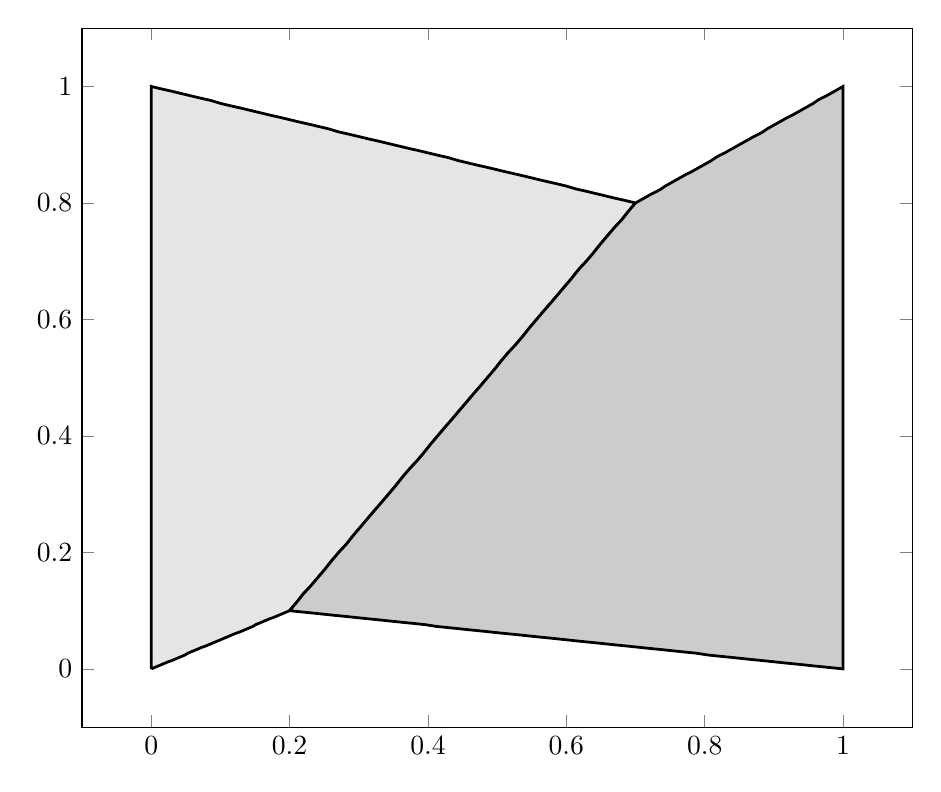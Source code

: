 \begin{tikzpicture}%
\begin{axis}[width=1\textwidth]%
\addplot[fill=gray!20,line width=1pt] coordinates {%
(0.0,0.0)%
(0.0,0.02)%
(0.0,0.041)%
(0.0,0.061)%
(0.0,0.082)%
(0.0,0.102)%
(0.0,0.122)%
(0.0,0.143)%
(0.0,0.163)%
(0.0,0.184)%
(0.0,0.204)%
(0.0,0.224)%
(0.0,0.245)%
(0.0,0.265)%
(0.0,0.286)%
(0.0,0.306)%
(0.0,0.327)%
(0.0,0.347)%
(0.0,0.367)%
(0.0,0.388)%
(0.0,0.408)%
(0.0,0.429)%
(0.0,0.449)%
(0.0,0.469)%
(0.0,0.49)%
(0.0,0.51)%
(0.0,0.531)%
(0.0,0.551)%
(0.0,0.571)%
(0.0,0.592)%
(0.0,0.612)%
(0.0,0.633)%
(0.0,0.653)%
(0.0,0.673)%
(0.0,0.694)%
(0.0,0.714)%
(0.0,0.735)%
(0.0,0.755)%
(0.0,0.776)%
(0.0,0.796)%
(0.0,0.816)%
(0.0,0.837)%
(0.0,0.857)%
(0.0,0.878)%
(0.0,0.898)%
(0.0,0.918)%
(0.0,0.939)%
(0.0,0.959)%
(0.0,0.98)%
(0.0,1.0)%
(0.0,1.0)%
(0.014,0.996)%
(0.029,0.992)%
(0.043,0.988)%
(0.057,0.984)%
(0.071,0.98)%
(0.086,0.976)%
(0.1,0.971)%
(0.114,0.967)%
(0.129,0.963)%
(0.143,0.959)%
(0.157,0.955)%
(0.171,0.951)%
(0.186,0.947)%
(0.2,0.943)%
(0.214,0.939)%
(0.229,0.935)%
(0.243,0.931)%
(0.257,0.927)%
(0.271,0.922)%
(0.286,0.918)%
(0.3,0.914)%
(0.314,0.91)%
(0.329,0.906)%
(0.343,0.902)%
(0.357,0.898)%
(0.371,0.894)%
(0.386,0.89)%
(0.4,0.886)%
(0.414,0.882)%
(0.429,0.878)%
(0.443,0.873)%
(0.457,0.869)%
(0.471,0.865)%
(0.486,0.861)%
(0.5,0.857)%
(0.514,0.853)%
(0.529,0.849)%
(0.543,0.845)%
(0.557,0.841)%
(0.571,0.837)%
(0.586,0.833)%
(0.6,0.829)%
(0.614,0.824)%
(0.629,0.82)%
(0.643,0.816)%
(0.657,0.812)%
(0.671,0.808)%
(0.686,0.804)%
(0.7,0.8)%
(0.7,0.8)%
(0.69,0.786)%
(0.68,0.771)%
(0.669,0.757)%
(0.659,0.743)%
(0.649,0.729)%
(0.639,0.714)%
(0.629,0.7)%
(0.618,0.686)%
(0.608,0.671)%
(0.598,0.657)%
(0.588,0.643)%
(0.578,0.629)%
(0.567,0.614)%
(0.557,0.6)%
(0.547,0.586)%
(0.537,0.571)%
(0.527,0.557)%
(0.516,0.543)%
(0.506,0.529)%
(0.496,0.514)%
(0.486,0.5)%
(0.476,0.486)%
(0.465,0.471)%
(0.455,0.457)%
(0.445,0.443)%
(0.435,0.429)%
(0.424,0.414)%
(0.414,0.4)%
(0.404,0.386)%
(0.394,0.371)%
(0.384,0.357)%
(0.373,0.343)%
(0.363,0.329)%
(0.353,0.314)%
(0.343,0.3)%
(0.333,0.286)%
(0.322,0.271)%
(0.312,0.257)%
(0.302,0.243)%
(0.292,0.229)%
(0.282,0.214)%
(0.271,0.2)%
(0.261,0.186)%
(0.251,0.171)%
(0.241,0.157)%
(0.231,0.143)%
(0.22,0.129)%
(0.21,0.114)%
(0.2,0.1)%
(0.2,0.1)%
(0.196,0.098)%
(0.192,0.096)%
(0.188,0.094)%
(0.184,0.092)%
(0.18,0.09)%
(0.176,0.088)%
(0.171,0.086)%
(0.167,0.084)%
(0.163,0.082)%
(0.159,0.08)%
(0.155,0.078)%
(0.151,0.076)%
(0.147,0.073)%
(0.143,0.071)%
(0.139,0.069)%
(0.135,0.067)%
(0.131,0.065)%
(0.127,0.063)%
(0.122,0.061)%
(0.118,0.059)%
(0.114,0.057)%
(0.11,0.055)%
(0.106,0.053)%
(0.102,0.051)%
(0.098,0.049)%
(0.094,0.047)%
(0.09,0.045)%
(0.086,0.043)%
(0.082,0.041)%
(0.078,0.039)%
(0.073,0.037)%
(0.069,0.035)%
(0.065,0.033)%
(0.061,0.031)%
(0.057,0.029)%
(0.053,0.027)%
(0.049,0.024)%
(0.045,0.022)%
(0.041,0.02)%
(0.037,0.018)%
(0.033,0.016)%
(0.029,0.014)%
(0.024,0.012)%
(0.02,0.01)%
(0.016,0.008)%
(0.012,0.006)%
(0.008,0.004)%
(0.004,0.002)%
(0.0,0.0)%
};%
%
%
\addplot[fill=gray!40,line width=1pt] coordinates {%
(0.2,0.1)%
(0.21,0.114)%
(0.22,0.129)%
(0.231,0.143)%
(0.241,0.157)%
(0.251,0.171)%
(0.261,0.186)%
(0.271,0.2)%
(0.282,0.214)%
(0.292,0.229)%
(0.302,0.243)%
(0.312,0.257)%
(0.322,0.271)%
(0.333,0.286)%
(0.343,0.3)%
(0.353,0.314)%
(0.363,0.329)%
(0.373,0.343)%
(0.384,0.357)%
(0.394,0.371)%
(0.404,0.386)%
(0.414,0.4)%
(0.424,0.414)%
(0.435,0.429)%
(0.445,0.443)%
(0.455,0.457)%
(0.465,0.471)%
(0.476,0.486)%
(0.486,0.5)%
(0.496,0.514)%
(0.506,0.529)%
(0.516,0.543)%
(0.527,0.557)%
(0.537,0.571)%
(0.547,0.586)%
(0.557,0.6)%
(0.567,0.614)%
(0.578,0.629)%
(0.588,0.643)%
(0.598,0.657)%
(0.608,0.671)%
(0.618,0.686)%
(0.629,0.7)%
(0.639,0.714)%
(0.649,0.729)%
(0.659,0.743)%
(0.669,0.757)%
(0.68,0.771)%
(0.69,0.786)%
(0.7,0.8)%
(0.7,0.8)%
(0.706,0.804)%
(0.712,0.808)%
(0.718,0.812)%
(0.724,0.816)%
(0.731,0.82)%
(0.737,0.824)%
(0.743,0.829)%
(0.749,0.833)%
(0.755,0.837)%
(0.761,0.841)%
(0.767,0.845)%
(0.773,0.849)%
(0.78,0.853)%
(0.786,0.857)%
(0.792,0.861)%
(0.798,0.865)%
(0.804,0.869)%
(0.81,0.873)%
(0.816,0.878)%
(0.822,0.882)%
(0.829,0.886)%
(0.835,0.89)%
(0.841,0.894)%
(0.847,0.898)%
(0.853,0.902)%
(0.859,0.906)%
(0.865,0.91)%
(0.871,0.914)%
(0.878,0.918)%
(0.884,0.922)%
(0.89,0.927)%
(0.896,0.931)%
(0.902,0.935)%
(0.908,0.939)%
(0.914,0.943)%
(0.92,0.947)%
(0.927,0.951)%
(0.933,0.955)%
(0.939,0.959)%
(0.945,0.963)%
(0.951,0.967)%
(0.957,0.971)%
(0.963,0.976)%
(0.969,0.98)%
(0.976,0.984)%
(0.982,0.988)%
(0.988,0.992)%
(0.994,0.996)%
(1.0,1.0)%
(1.0,1.0)%
(1.0,0.98)%
(1.0,0.959)%
(1.0,0.939)%
(1.0,0.918)%
(1.0,0.898)%
(1.0,0.878)%
(1.0,0.857)%
(1.0,0.837)%
(1.0,0.816)%
(1.0,0.796)%
(1.0,0.776)%
(1.0,0.755)%
(1.0,0.735)%
(1.0,0.714)%
(1.0,0.694)%
(1.0,0.673)%
(1.0,0.653)%
(1.0,0.633)%
(1.0,0.612)%
(1.0,0.592)%
(1.0,0.571)%
(1.0,0.551)%
(1.0,0.531)%
(1.0,0.51)%
(1.0,0.49)%
(1.0,0.469)%
(1.0,0.449)%
(1.0,0.429)%
(1.0,0.408)%
(1.0,0.388)%
(1.0,0.367)%
(1.0,0.347)%
(1.0,0.327)%
(1.0,0.306)%
(1.0,0.286)%
(1.0,0.265)%
(1.0,0.245)%
(1.0,0.224)%
(1.0,0.204)%
(1.0,0.184)%
(1.0,0.163)%
(1.0,0.143)%
(1.0,0.122)%
(1.0,0.102)%
(1.0,0.082)%
(1.0,0.061)%
(1.0,0.041)%
(1.0,0.02)%
(1.0,0.0)%
(1.0,0.0)%
(0.984,0.002)%
(0.967,0.004)%
(0.951,0.006)%
(0.935,0.008)%
(0.918,0.01)%
(0.902,0.012)%
(0.886,0.014)%
(0.869,0.016)%
(0.853,0.018)%
(0.837,0.02)%
(0.82,0.022)%
(0.804,0.024)%
(0.788,0.027)%
(0.771,0.029)%
(0.755,0.031)%
(0.739,0.033)%
(0.722,0.035)%
(0.706,0.037)%
(0.69,0.039)%
(0.673,0.041)%
(0.657,0.043)%
(0.641,0.045)%
(0.624,0.047)%
(0.608,0.049)%
(0.592,0.051)%
(0.576,0.053)%
(0.559,0.055)%
(0.543,0.057)%
(0.527,0.059)%
(0.51,0.061)%
(0.494,0.063)%
(0.478,0.065)%
(0.461,0.067)%
(0.445,0.069)%
(0.429,0.071)%
(0.412,0.073)%
(0.396,0.076)%
(0.38,0.078)%
(0.363,0.08)%
(0.347,0.082)%
(0.331,0.084)%
(0.314,0.086)%
(0.298,0.088)%
(0.282,0.09)%
(0.265,0.092)%
(0.249,0.094)%
(0.233,0.096)%
(0.216,0.098)%
(0.2,0.1)%
};%
%
%
\end{axis}%
\end{tikzpicture}%
